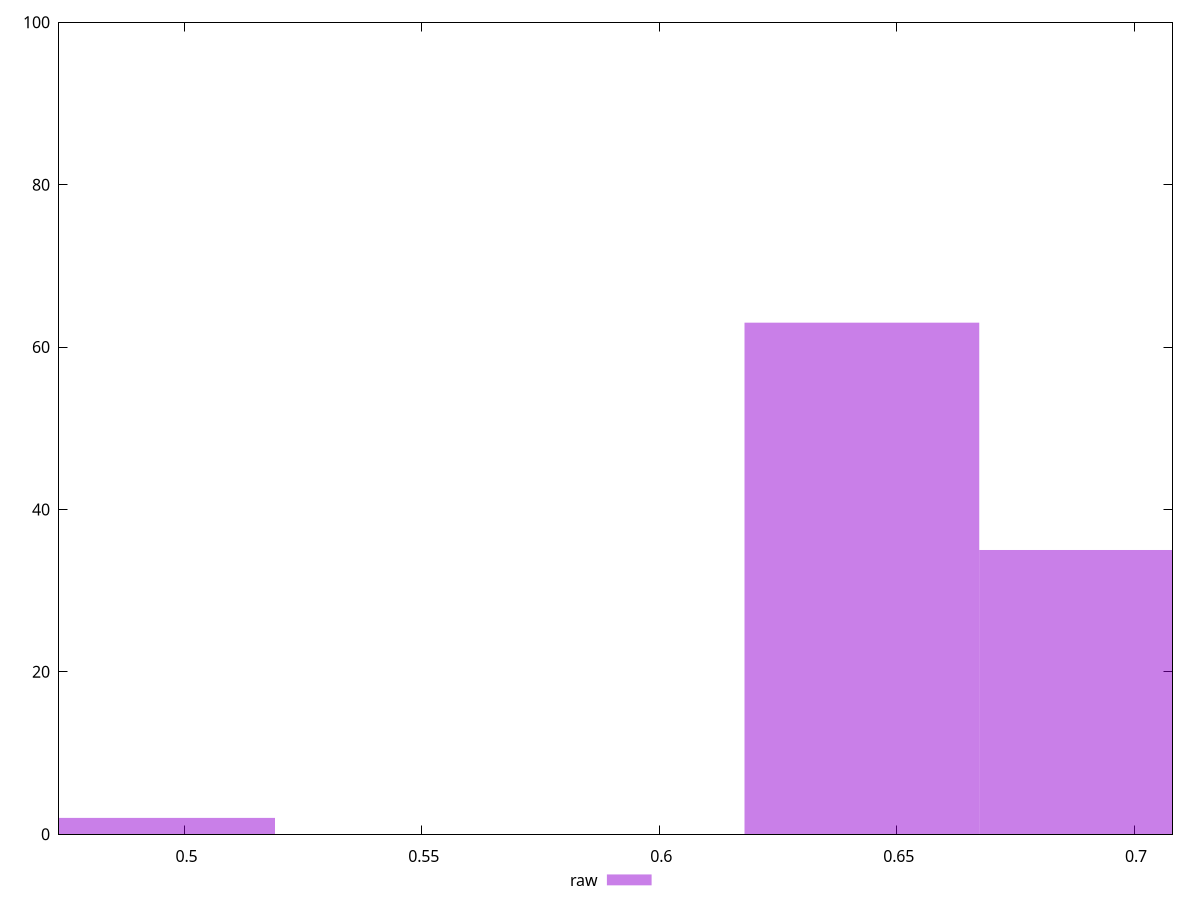 reset

$raw <<EOF
0.4943638587579041 2
0.6426730163852754 63
0.6921094022610658 35
EOF

set key outside below
set boxwidth 0.04943638587579041
set xrange [0.47359489888930234:0.708087063985229]
set yrange [0:100]
set trange [0:100]
set style fill transparent solid 0.5 noborder
set terminal svg size 640, 490 enhanced background rgb 'white'
set output "report_00017_2021-02-10T15-08-03.406Z/meta/pScore/samples/pages+cached+noadtech+nomedia/raw/histogram.svg"

plot $raw title "raw" with boxes

reset
